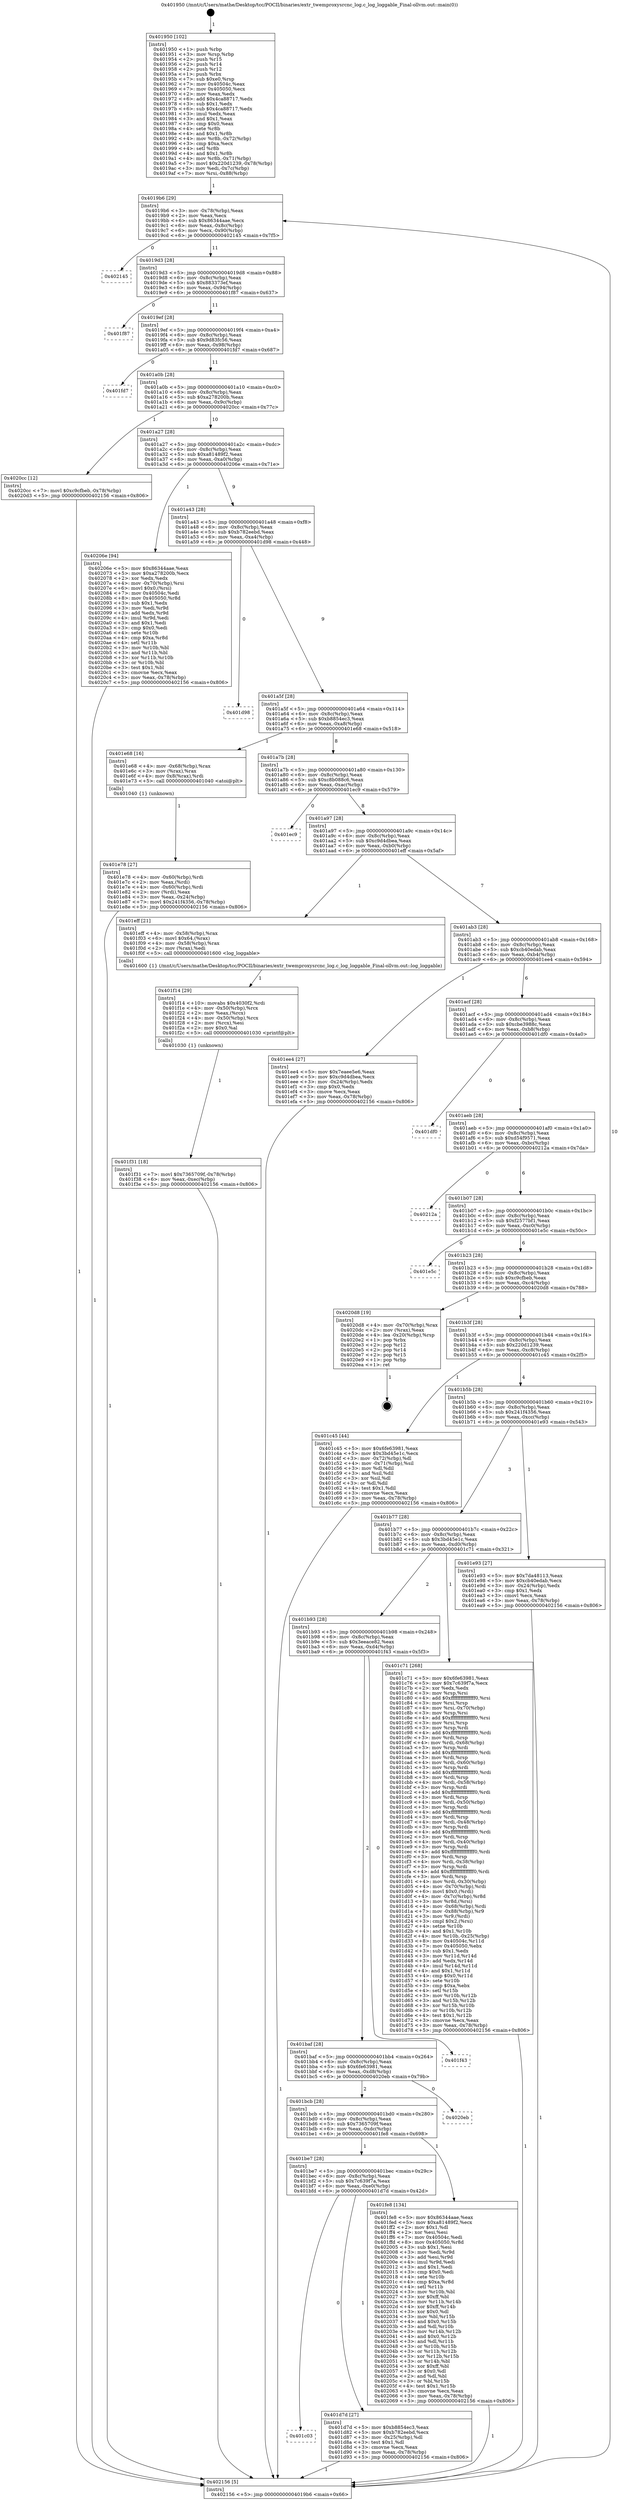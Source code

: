 digraph "0x401950" {
  label = "0x401950 (/mnt/c/Users/mathe/Desktop/tcc/POCII/binaries/extr_twemproxysrcnc_log.c_log_loggable_Final-ollvm.out::main(0))"
  labelloc = "t"
  node[shape=record]

  Entry [label="",width=0.3,height=0.3,shape=circle,fillcolor=black,style=filled]
  "0x4019b6" [label="{
     0x4019b6 [29]\l
     | [instrs]\l
     &nbsp;&nbsp;0x4019b6 \<+3\>: mov -0x78(%rbp),%eax\l
     &nbsp;&nbsp;0x4019b9 \<+2\>: mov %eax,%ecx\l
     &nbsp;&nbsp;0x4019bb \<+6\>: sub $0x86344aae,%ecx\l
     &nbsp;&nbsp;0x4019c1 \<+6\>: mov %eax,-0x8c(%rbp)\l
     &nbsp;&nbsp;0x4019c7 \<+6\>: mov %ecx,-0x90(%rbp)\l
     &nbsp;&nbsp;0x4019cd \<+6\>: je 0000000000402145 \<main+0x7f5\>\l
  }"]
  "0x402145" [label="{
     0x402145\l
  }", style=dashed]
  "0x4019d3" [label="{
     0x4019d3 [28]\l
     | [instrs]\l
     &nbsp;&nbsp;0x4019d3 \<+5\>: jmp 00000000004019d8 \<main+0x88\>\l
     &nbsp;&nbsp;0x4019d8 \<+6\>: mov -0x8c(%rbp),%eax\l
     &nbsp;&nbsp;0x4019de \<+5\>: sub $0x883373ef,%eax\l
     &nbsp;&nbsp;0x4019e3 \<+6\>: mov %eax,-0x94(%rbp)\l
     &nbsp;&nbsp;0x4019e9 \<+6\>: je 0000000000401f87 \<main+0x637\>\l
  }"]
  Exit [label="",width=0.3,height=0.3,shape=circle,fillcolor=black,style=filled,peripheries=2]
  "0x401f87" [label="{
     0x401f87\l
  }", style=dashed]
  "0x4019ef" [label="{
     0x4019ef [28]\l
     | [instrs]\l
     &nbsp;&nbsp;0x4019ef \<+5\>: jmp 00000000004019f4 \<main+0xa4\>\l
     &nbsp;&nbsp;0x4019f4 \<+6\>: mov -0x8c(%rbp),%eax\l
     &nbsp;&nbsp;0x4019fa \<+5\>: sub $0x9d83fc56,%eax\l
     &nbsp;&nbsp;0x4019ff \<+6\>: mov %eax,-0x98(%rbp)\l
     &nbsp;&nbsp;0x401a05 \<+6\>: je 0000000000401fd7 \<main+0x687\>\l
  }"]
  "0x401f31" [label="{
     0x401f31 [18]\l
     | [instrs]\l
     &nbsp;&nbsp;0x401f31 \<+7\>: movl $0x7365709f,-0x78(%rbp)\l
     &nbsp;&nbsp;0x401f38 \<+6\>: mov %eax,-0xec(%rbp)\l
     &nbsp;&nbsp;0x401f3e \<+5\>: jmp 0000000000402156 \<main+0x806\>\l
  }"]
  "0x401fd7" [label="{
     0x401fd7\l
  }", style=dashed]
  "0x401a0b" [label="{
     0x401a0b [28]\l
     | [instrs]\l
     &nbsp;&nbsp;0x401a0b \<+5\>: jmp 0000000000401a10 \<main+0xc0\>\l
     &nbsp;&nbsp;0x401a10 \<+6\>: mov -0x8c(%rbp),%eax\l
     &nbsp;&nbsp;0x401a16 \<+5\>: sub $0xa278200b,%eax\l
     &nbsp;&nbsp;0x401a1b \<+6\>: mov %eax,-0x9c(%rbp)\l
     &nbsp;&nbsp;0x401a21 \<+6\>: je 00000000004020cc \<main+0x77c\>\l
  }"]
  "0x401f14" [label="{
     0x401f14 [29]\l
     | [instrs]\l
     &nbsp;&nbsp;0x401f14 \<+10\>: movabs $0x4030f2,%rdi\l
     &nbsp;&nbsp;0x401f1e \<+4\>: mov -0x50(%rbp),%rcx\l
     &nbsp;&nbsp;0x401f22 \<+2\>: mov %eax,(%rcx)\l
     &nbsp;&nbsp;0x401f24 \<+4\>: mov -0x50(%rbp),%rcx\l
     &nbsp;&nbsp;0x401f28 \<+2\>: mov (%rcx),%esi\l
     &nbsp;&nbsp;0x401f2a \<+2\>: mov $0x0,%al\l
     &nbsp;&nbsp;0x401f2c \<+5\>: call 0000000000401030 \<printf@plt\>\l
     | [calls]\l
     &nbsp;&nbsp;0x401030 \{1\} (unknown)\l
  }"]
  "0x4020cc" [label="{
     0x4020cc [12]\l
     | [instrs]\l
     &nbsp;&nbsp;0x4020cc \<+7\>: movl $0xc9cfbeb,-0x78(%rbp)\l
     &nbsp;&nbsp;0x4020d3 \<+5\>: jmp 0000000000402156 \<main+0x806\>\l
  }"]
  "0x401a27" [label="{
     0x401a27 [28]\l
     | [instrs]\l
     &nbsp;&nbsp;0x401a27 \<+5\>: jmp 0000000000401a2c \<main+0xdc\>\l
     &nbsp;&nbsp;0x401a2c \<+6\>: mov -0x8c(%rbp),%eax\l
     &nbsp;&nbsp;0x401a32 \<+5\>: sub $0xa81489f2,%eax\l
     &nbsp;&nbsp;0x401a37 \<+6\>: mov %eax,-0xa0(%rbp)\l
     &nbsp;&nbsp;0x401a3d \<+6\>: je 000000000040206e \<main+0x71e\>\l
  }"]
  "0x401e78" [label="{
     0x401e78 [27]\l
     | [instrs]\l
     &nbsp;&nbsp;0x401e78 \<+4\>: mov -0x60(%rbp),%rdi\l
     &nbsp;&nbsp;0x401e7c \<+2\>: mov %eax,(%rdi)\l
     &nbsp;&nbsp;0x401e7e \<+4\>: mov -0x60(%rbp),%rdi\l
     &nbsp;&nbsp;0x401e82 \<+2\>: mov (%rdi),%eax\l
     &nbsp;&nbsp;0x401e84 \<+3\>: mov %eax,-0x24(%rbp)\l
     &nbsp;&nbsp;0x401e87 \<+7\>: movl $0x241f4356,-0x78(%rbp)\l
     &nbsp;&nbsp;0x401e8e \<+5\>: jmp 0000000000402156 \<main+0x806\>\l
  }"]
  "0x40206e" [label="{
     0x40206e [94]\l
     | [instrs]\l
     &nbsp;&nbsp;0x40206e \<+5\>: mov $0x86344aae,%eax\l
     &nbsp;&nbsp;0x402073 \<+5\>: mov $0xa278200b,%ecx\l
     &nbsp;&nbsp;0x402078 \<+2\>: xor %edx,%edx\l
     &nbsp;&nbsp;0x40207a \<+4\>: mov -0x70(%rbp),%rsi\l
     &nbsp;&nbsp;0x40207e \<+6\>: movl $0x0,(%rsi)\l
     &nbsp;&nbsp;0x402084 \<+7\>: mov 0x40504c,%edi\l
     &nbsp;&nbsp;0x40208b \<+8\>: mov 0x405050,%r8d\l
     &nbsp;&nbsp;0x402093 \<+3\>: sub $0x1,%edx\l
     &nbsp;&nbsp;0x402096 \<+3\>: mov %edi,%r9d\l
     &nbsp;&nbsp;0x402099 \<+3\>: add %edx,%r9d\l
     &nbsp;&nbsp;0x40209c \<+4\>: imul %r9d,%edi\l
     &nbsp;&nbsp;0x4020a0 \<+3\>: and $0x1,%edi\l
     &nbsp;&nbsp;0x4020a3 \<+3\>: cmp $0x0,%edi\l
     &nbsp;&nbsp;0x4020a6 \<+4\>: sete %r10b\l
     &nbsp;&nbsp;0x4020aa \<+4\>: cmp $0xa,%r8d\l
     &nbsp;&nbsp;0x4020ae \<+4\>: setl %r11b\l
     &nbsp;&nbsp;0x4020b2 \<+3\>: mov %r10b,%bl\l
     &nbsp;&nbsp;0x4020b5 \<+3\>: and %r11b,%bl\l
     &nbsp;&nbsp;0x4020b8 \<+3\>: xor %r11b,%r10b\l
     &nbsp;&nbsp;0x4020bb \<+3\>: or %r10b,%bl\l
     &nbsp;&nbsp;0x4020be \<+3\>: test $0x1,%bl\l
     &nbsp;&nbsp;0x4020c1 \<+3\>: cmovne %ecx,%eax\l
     &nbsp;&nbsp;0x4020c4 \<+3\>: mov %eax,-0x78(%rbp)\l
     &nbsp;&nbsp;0x4020c7 \<+5\>: jmp 0000000000402156 \<main+0x806\>\l
  }"]
  "0x401a43" [label="{
     0x401a43 [28]\l
     | [instrs]\l
     &nbsp;&nbsp;0x401a43 \<+5\>: jmp 0000000000401a48 \<main+0xf8\>\l
     &nbsp;&nbsp;0x401a48 \<+6\>: mov -0x8c(%rbp),%eax\l
     &nbsp;&nbsp;0x401a4e \<+5\>: sub $0xb782eebd,%eax\l
     &nbsp;&nbsp;0x401a53 \<+6\>: mov %eax,-0xa4(%rbp)\l
     &nbsp;&nbsp;0x401a59 \<+6\>: je 0000000000401d98 \<main+0x448\>\l
  }"]
  "0x401c03" [label="{
     0x401c03\l
  }", style=dashed]
  "0x401d98" [label="{
     0x401d98\l
  }", style=dashed]
  "0x401a5f" [label="{
     0x401a5f [28]\l
     | [instrs]\l
     &nbsp;&nbsp;0x401a5f \<+5\>: jmp 0000000000401a64 \<main+0x114\>\l
     &nbsp;&nbsp;0x401a64 \<+6\>: mov -0x8c(%rbp),%eax\l
     &nbsp;&nbsp;0x401a6a \<+5\>: sub $0xb8854ec3,%eax\l
     &nbsp;&nbsp;0x401a6f \<+6\>: mov %eax,-0xa8(%rbp)\l
     &nbsp;&nbsp;0x401a75 \<+6\>: je 0000000000401e68 \<main+0x518\>\l
  }"]
  "0x401d7d" [label="{
     0x401d7d [27]\l
     | [instrs]\l
     &nbsp;&nbsp;0x401d7d \<+5\>: mov $0xb8854ec3,%eax\l
     &nbsp;&nbsp;0x401d82 \<+5\>: mov $0xb782eebd,%ecx\l
     &nbsp;&nbsp;0x401d87 \<+3\>: mov -0x25(%rbp),%dl\l
     &nbsp;&nbsp;0x401d8a \<+3\>: test $0x1,%dl\l
     &nbsp;&nbsp;0x401d8d \<+3\>: cmovne %ecx,%eax\l
     &nbsp;&nbsp;0x401d90 \<+3\>: mov %eax,-0x78(%rbp)\l
     &nbsp;&nbsp;0x401d93 \<+5\>: jmp 0000000000402156 \<main+0x806\>\l
  }"]
  "0x401e68" [label="{
     0x401e68 [16]\l
     | [instrs]\l
     &nbsp;&nbsp;0x401e68 \<+4\>: mov -0x68(%rbp),%rax\l
     &nbsp;&nbsp;0x401e6c \<+3\>: mov (%rax),%rax\l
     &nbsp;&nbsp;0x401e6f \<+4\>: mov 0x8(%rax),%rdi\l
     &nbsp;&nbsp;0x401e73 \<+5\>: call 0000000000401040 \<atoi@plt\>\l
     | [calls]\l
     &nbsp;&nbsp;0x401040 \{1\} (unknown)\l
  }"]
  "0x401a7b" [label="{
     0x401a7b [28]\l
     | [instrs]\l
     &nbsp;&nbsp;0x401a7b \<+5\>: jmp 0000000000401a80 \<main+0x130\>\l
     &nbsp;&nbsp;0x401a80 \<+6\>: mov -0x8c(%rbp),%eax\l
     &nbsp;&nbsp;0x401a86 \<+5\>: sub $0xc8b088c6,%eax\l
     &nbsp;&nbsp;0x401a8b \<+6\>: mov %eax,-0xac(%rbp)\l
     &nbsp;&nbsp;0x401a91 \<+6\>: je 0000000000401ec9 \<main+0x579\>\l
  }"]
  "0x401be7" [label="{
     0x401be7 [28]\l
     | [instrs]\l
     &nbsp;&nbsp;0x401be7 \<+5\>: jmp 0000000000401bec \<main+0x29c\>\l
     &nbsp;&nbsp;0x401bec \<+6\>: mov -0x8c(%rbp),%eax\l
     &nbsp;&nbsp;0x401bf2 \<+5\>: sub $0x7c639f7a,%eax\l
     &nbsp;&nbsp;0x401bf7 \<+6\>: mov %eax,-0xe0(%rbp)\l
     &nbsp;&nbsp;0x401bfd \<+6\>: je 0000000000401d7d \<main+0x42d\>\l
  }"]
  "0x401ec9" [label="{
     0x401ec9\l
  }", style=dashed]
  "0x401a97" [label="{
     0x401a97 [28]\l
     | [instrs]\l
     &nbsp;&nbsp;0x401a97 \<+5\>: jmp 0000000000401a9c \<main+0x14c\>\l
     &nbsp;&nbsp;0x401a9c \<+6\>: mov -0x8c(%rbp),%eax\l
     &nbsp;&nbsp;0x401aa2 \<+5\>: sub $0xc9d4dbea,%eax\l
     &nbsp;&nbsp;0x401aa7 \<+6\>: mov %eax,-0xb0(%rbp)\l
     &nbsp;&nbsp;0x401aad \<+6\>: je 0000000000401eff \<main+0x5af\>\l
  }"]
  "0x401fe8" [label="{
     0x401fe8 [134]\l
     | [instrs]\l
     &nbsp;&nbsp;0x401fe8 \<+5\>: mov $0x86344aae,%eax\l
     &nbsp;&nbsp;0x401fed \<+5\>: mov $0xa81489f2,%ecx\l
     &nbsp;&nbsp;0x401ff2 \<+2\>: mov $0x1,%dl\l
     &nbsp;&nbsp;0x401ff4 \<+2\>: xor %esi,%esi\l
     &nbsp;&nbsp;0x401ff6 \<+7\>: mov 0x40504c,%edi\l
     &nbsp;&nbsp;0x401ffd \<+8\>: mov 0x405050,%r8d\l
     &nbsp;&nbsp;0x402005 \<+3\>: sub $0x1,%esi\l
     &nbsp;&nbsp;0x402008 \<+3\>: mov %edi,%r9d\l
     &nbsp;&nbsp;0x40200b \<+3\>: add %esi,%r9d\l
     &nbsp;&nbsp;0x40200e \<+4\>: imul %r9d,%edi\l
     &nbsp;&nbsp;0x402012 \<+3\>: and $0x1,%edi\l
     &nbsp;&nbsp;0x402015 \<+3\>: cmp $0x0,%edi\l
     &nbsp;&nbsp;0x402018 \<+4\>: sete %r10b\l
     &nbsp;&nbsp;0x40201c \<+4\>: cmp $0xa,%r8d\l
     &nbsp;&nbsp;0x402020 \<+4\>: setl %r11b\l
     &nbsp;&nbsp;0x402024 \<+3\>: mov %r10b,%bl\l
     &nbsp;&nbsp;0x402027 \<+3\>: xor $0xff,%bl\l
     &nbsp;&nbsp;0x40202a \<+3\>: mov %r11b,%r14b\l
     &nbsp;&nbsp;0x40202d \<+4\>: xor $0xff,%r14b\l
     &nbsp;&nbsp;0x402031 \<+3\>: xor $0x0,%dl\l
     &nbsp;&nbsp;0x402034 \<+3\>: mov %bl,%r15b\l
     &nbsp;&nbsp;0x402037 \<+4\>: and $0x0,%r15b\l
     &nbsp;&nbsp;0x40203b \<+3\>: and %dl,%r10b\l
     &nbsp;&nbsp;0x40203e \<+3\>: mov %r14b,%r12b\l
     &nbsp;&nbsp;0x402041 \<+4\>: and $0x0,%r12b\l
     &nbsp;&nbsp;0x402045 \<+3\>: and %dl,%r11b\l
     &nbsp;&nbsp;0x402048 \<+3\>: or %r10b,%r15b\l
     &nbsp;&nbsp;0x40204b \<+3\>: or %r11b,%r12b\l
     &nbsp;&nbsp;0x40204e \<+3\>: xor %r12b,%r15b\l
     &nbsp;&nbsp;0x402051 \<+3\>: or %r14b,%bl\l
     &nbsp;&nbsp;0x402054 \<+3\>: xor $0xff,%bl\l
     &nbsp;&nbsp;0x402057 \<+3\>: or $0x0,%dl\l
     &nbsp;&nbsp;0x40205a \<+2\>: and %dl,%bl\l
     &nbsp;&nbsp;0x40205c \<+3\>: or %bl,%r15b\l
     &nbsp;&nbsp;0x40205f \<+4\>: test $0x1,%r15b\l
     &nbsp;&nbsp;0x402063 \<+3\>: cmovne %ecx,%eax\l
     &nbsp;&nbsp;0x402066 \<+3\>: mov %eax,-0x78(%rbp)\l
     &nbsp;&nbsp;0x402069 \<+5\>: jmp 0000000000402156 \<main+0x806\>\l
  }"]
  "0x401eff" [label="{
     0x401eff [21]\l
     | [instrs]\l
     &nbsp;&nbsp;0x401eff \<+4\>: mov -0x58(%rbp),%rax\l
     &nbsp;&nbsp;0x401f03 \<+6\>: movl $0x64,(%rax)\l
     &nbsp;&nbsp;0x401f09 \<+4\>: mov -0x58(%rbp),%rax\l
     &nbsp;&nbsp;0x401f0d \<+2\>: mov (%rax),%edi\l
     &nbsp;&nbsp;0x401f0f \<+5\>: call 0000000000401600 \<log_loggable\>\l
     | [calls]\l
     &nbsp;&nbsp;0x401600 \{1\} (/mnt/c/Users/mathe/Desktop/tcc/POCII/binaries/extr_twemproxysrcnc_log.c_log_loggable_Final-ollvm.out::log_loggable)\l
  }"]
  "0x401ab3" [label="{
     0x401ab3 [28]\l
     | [instrs]\l
     &nbsp;&nbsp;0x401ab3 \<+5\>: jmp 0000000000401ab8 \<main+0x168\>\l
     &nbsp;&nbsp;0x401ab8 \<+6\>: mov -0x8c(%rbp),%eax\l
     &nbsp;&nbsp;0x401abe \<+5\>: sub $0xcb40edab,%eax\l
     &nbsp;&nbsp;0x401ac3 \<+6\>: mov %eax,-0xb4(%rbp)\l
     &nbsp;&nbsp;0x401ac9 \<+6\>: je 0000000000401ee4 \<main+0x594\>\l
  }"]
  "0x401bcb" [label="{
     0x401bcb [28]\l
     | [instrs]\l
     &nbsp;&nbsp;0x401bcb \<+5\>: jmp 0000000000401bd0 \<main+0x280\>\l
     &nbsp;&nbsp;0x401bd0 \<+6\>: mov -0x8c(%rbp),%eax\l
     &nbsp;&nbsp;0x401bd6 \<+5\>: sub $0x7365709f,%eax\l
     &nbsp;&nbsp;0x401bdb \<+6\>: mov %eax,-0xdc(%rbp)\l
     &nbsp;&nbsp;0x401be1 \<+6\>: je 0000000000401fe8 \<main+0x698\>\l
  }"]
  "0x401ee4" [label="{
     0x401ee4 [27]\l
     | [instrs]\l
     &nbsp;&nbsp;0x401ee4 \<+5\>: mov $0x7eaee5e6,%eax\l
     &nbsp;&nbsp;0x401ee9 \<+5\>: mov $0xc9d4dbea,%ecx\l
     &nbsp;&nbsp;0x401eee \<+3\>: mov -0x24(%rbp),%edx\l
     &nbsp;&nbsp;0x401ef1 \<+3\>: cmp $0x0,%edx\l
     &nbsp;&nbsp;0x401ef4 \<+3\>: cmove %ecx,%eax\l
     &nbsp;&nbsp;0x401ef7 \<+3\>: mov %eax,-0x78(%rbp)\l
     &nbsp;&nbsp;0x401efa \<+5\>: jmp 0000000000402156 \<main+0x806\>\l
  }"]
  "0x401acf" [label="{
     0x401acf [28]\l
     | [instrs]\l
     &nbsp;&nbsp;0x401acf \<+5\>: jmp 0000000000401ad4 \<main+0x184\>\l
     &nbsp;&nbsp;0x401ad4 \<+6\>: mov -0x8c(%rbp),%eax\l
     &nbsp;&nbsp;0x401ada \<+5\>: sub $0xcbe3988c,%eax\l
     &nbsp;&nbsp;0x401adf \<+6\>: mov %eax,-0xb8(%rbp)\l
     &nbsp;&nbsp;0x401ae5 \<+6\>: je 0000000000401df0 \<main+0x4a0\>\l
  }"]
  "0x4020eb" [label="{
     0x4020eb\l
  }", style=dashed]
  "0x401df0" [label="{
     0x401df0\l
  }", style=dashed]
  "0x401aeb" [label="{
     0x401aeb [28]\l
     | [instrs]\l
     &nbsp;&nbsp;0x401aeb \<+5\>: jmp 0000000000401af0 \<main+0x1a0\>\l
     &nbsp;&nbsp;0x401af0 \<+6\>: mov -0x8c(%rbp),%eax\l
     &nbsp;&nbsp;0x401af6 \<+5\>: sub $0xd54f9571,%eax\l
     &nbsp;&nbsp;0x401afb \<+6\>: mov %eax,-0xbc(%rbp)\l
     &nbsp;&nbsp;0x401b01 \<+6\>: je 000000000040212a \<main+0x7da\>\l
  }"]
  "0x401baf" [label="{
     0x401baf [28]\l
     | [instrs]\l
     &nbsp;&nbsp;0x401baf \<+5\>: jmp 0000000000401bb4 \<main+0x264\>\l
     &nbsp;&nbsp;0x401bb4 \<+6\>: mov -0x8c(%rbp),%eax\l
     &nbsp;&nbsp;0x401bba \<+5\>: sub $0x6fe63981,%eax\l
     &nbsp;&nbsp;0x401bbf \<+6\>: mov %eax,-0xd8(%rbp)\l
     &nbsp;&nbsp;0x401bc5 \<+6\>: je 00000000004020eb \<main+0x79b\>\l
  }"]
  "0x40212a" [label="{
     0x40212a\l
  }", style=dashed]
  "0x401b07" [label="{
     0x401b07 [28]\l
     | [instrs]\l
     &nbsp;&nbsp;0x401b07 \<+5\>: jmp 0000000000401b0c \<main+0x1bc\>\l
     &nbsp;&nbsp;0x401b0c \<+6\>: mov -0x8c(%rbp),%eax\l
     &nbsp;&nbsp;0x401b12 \<+5\>: sub $0xf2577bf1,%eax\l
     &nbsp;&nbsp;0x401b17 \<+6\>: mov %eax,-0xc0(%rbp)\l
     &nbsp;&nbsp;0x401b1d \<+6\>: je 0000000000401e5c \<main+0x50c\>\l
  }"]
  "0x401f43" [label="{
     0x401f43\l
  }", style=dashed]
  "0x401e5c" [label="{
     0x401e5c\l
  }", style=dashed]
  "0x401b23" [label="{
     0x401b23 [28]\l
     | [instrs]\l
     &nbsp;&nbsp;0x401b23 \<+5\>: jmp 0000000000401b28 \<main+0x1d8\>\l
     &nbsp;&nbsp;0x401b28 \<+6\>: mov -0x8c(%rbp),%eax\l
     &nbsp;&nbsp;0x401b2e \<+5\>: sub $0xc9cfbeb,%eax\l
     &nbsp;&nbsp;0x401b33 \<+6\>: mov %eax,-0xc4(%rbp)\l
     &nbsp;&nbsp;0x401b39 \<+6\>: je 00000000004020d8 \<main+0x788\>\l
  }"]
  "0x401b93" [label="{
     0x401b93 [28]\l
     | [instrs]\l
     &nbsp;&nbsp;0x401b93 \<+5\>: jmp 0000000000401b98 \<main+0x248\>\l
     &nbsp;&nbsp;0x401b98 \<+6\>: mov -0x8c(%rbp),%eax\l
     &nbsp;&nbsp;0x401b9e \<+5\>: sub $0x3eeace82,%eax\l
     &nbsp;&nbsp;0x401ba3 \<+6\>: mov %eax,-0xd4(%rbp)\l
     &nbsp;&nbsp;0x401ba9 \<+6\>: je 0000000000401f43 \<main+0x5f3\>\l
  }"]
  "0x4020d8" [label="{
     0x4020d8 [19]\l
     | [instrs]\l
     &nbsp;&nbsp;0x4020d8 \<+4\>: mov -0x70(%rbp),%rax\l
     &nbsp;&nbsp;0x4020dc \<+2\>: mov (%rax),%eax\l
     &nbsp;&nbsp;0x4020de \<+4\>: lea -0x20(%rbp),%rsp\l
     &nbsp;&nbsp;0x4020e2 \<+1\>: pop %rbx\l
     &nbsp;&nbsp;0x4020e3 \<+2\>: pop %r12\l
     &nbsp;&nbsp;0x4020e5 \<+2\>: pop %r14\l
     &nbsp;&nbsp;0x4020e7 \<+2\>: pop %r15\l
     &nbsp;&nbsp;0x4020e9 \<+1\>: pop %rbp\l
     &nbsp;&nbsp;0x4020ea \<+1\>: ret\l
  }"]
  "0x401b3f" [label="{
     0x401b3f [28]\l
     | [instrs]\l
     &nbsp;&nbsp;0x401b3f \<+5\>: jmp 0000000000401b44 \<main+0x1f4\>\l
     &nbsp;&nbsp;0x401b44 \<+6\>: mov -0x8c(%rbp),%eax\l
     &nbsp;&nbsp;0x401b4a \<+5\>: sub $0x220d1239,%eax\l
     &nbsp;&nbsp;0x401b4f \<+6\>: mov %eax,-0xc8(%rbp)\l
     &nbsp;&nbsp;0x401b55 \<+6\>: je 0000000000401c45 \<main+0x2f5\>\l
  }"]
  "0x401c71" [label="{
     0x401c71 [268]\l
     | [instrs]\l
     &nbsp;&nbsp;0x401c71 \<+5\>: mov $0x6fe63981,%eax\l
     &nbsp;&nbsp;0x401c76 \<+5\>: mov $0x7c639f7a,%ecx\l
     &nbsp;&nbsp;0x401c7b \<+2\>: xor %edx,%edx\l
     &nbsp;&nbsp;0x401c7d \<+3\>: mov %rsp,%rsi\l
     &nbsp;&nbsp;0x401c80 \<+4\>: add $0xfffffffffffffff0,%rsi\l
     &nbsp;&nbsp;0x401c84 \<+3\>: mov %rsi,%rsp\l
     &nbsp;&nbsp;0x401c87 \<+4\>: mov %rsi,-0x70(%rbp)\l
     &nbsp;&nbsp;0x401c8b \<+3\>: mov %rsp,%rsi\l
     &nbsp;&nbsp;0x401c8e \<+4\>: add $0xfffffffffffffff0,%rsi\l
     &nbsp;&nbsp;0x401c92 \<+3\>: mov %rsi,%rsp\l
     &nbsp;&nbsp;0x401c95 \<+3\>: mov %rsp,%rdi\l
     &nbsp;&nbsp;0x401c98 \<+4\>: add $0xfffffffffffffff0,%rdi\l
     &nbsp;&nbsp;0x401c9c \<+3\>: mov %rdi,%rsp\l
     &nbsp;&nbsp;0x401c9f \<+4\>: mov %rdi,-0x68(%rbp)\l
     &nbsp;&nbsp;0x401ca3 \<+3\>: mov %rsp,%rdi\l
     &nbsp;&nbsp;0x401ca6 \<+4\>: add $0xfffffffffffffff0,%rdi\l
     &nbsp;&nbsp;0x401caa \<+3\>: mov %rdi,%rsp\l
     &nbsp;&nbsp;0x401cad \<+4\>: mov %rdi,-0x60(%rbp)\l
     &nbsp;&nbsp;0x401cb1 \<+3\>: mov %rsp,%rdi\l
     &nbsp;&nbsp;0x401cb4 \<+4\>: add $0xfffffffffffffff0,%rdi\l
     &nbsp;&nbsp;0x401cb8 \<+3\>: mov %rdi,%rsp\l
     &nbsp;&nbsp;0x401cbb \<+4\>: mov %rdi,-0x58(%rbp)\l
     &nbsp;&nbsp;0x401cbf \<+3\>: mov %rsp,%rdi\l
     &nbsp;&nbsp;0x401cc2 \<+4\>: add $0xfffffffffffffff0,%rdi\l
     &nbsp;&nbsp;0x401cc6 \<+3\>: mov %rdi,%rsp\l
     &nbsp;&nbsp;0x401cc9 \<+4\>: mov %rdi,-0x50(%rbp)\l
     &nbsp;&nbsp;0x401ccd \<+3\>: mov %rsp,%rdi\l
     &nbsp;&nbsp;0x401cd0 \<+4\>: add $0xfffffffffffffff0,%rdi\l
     &nbsp;&nbsp;0x401cd4 \<+3\>: mov %rdi,%rsp\l
     &nbsp;&nbsp;0x401cd7 \<+4\>: mov %rdi,-0x48(%rbp)\l
     &nbsp;&nbsp;0x401cdb \<+3\>: mov %rsp,%rdi\l
     &nbsp;&nbsp;0x401cde \<+4\>: add $0xfffffffffffffff0,%rdi\l
     &nbsp;&nbsp;0x401ce2 \<+3\>: mov %rdi,%rsp\l
     &nbsp;&nbsp;0x401ce5 \<+4\>: mov %rdi,-0x40(%rbp)\l
     &nbsp;&nbsp;0x401ce9 \<+3\>: mov %rsp,%rdi\l
     &nbsp;&nbsp;0x401cec \<+4\>: add $0xfffffffffffffff0,%rdi\l
     &nbsp;&nbsp;0x401cf0 \<+3\>: mov %rdi,%rsp\l
     &nbsp;&nbsp;0x401cf3 \<+4\>: mov %rdi,-0x38(%rbp)\l
     &nbsp;&nbsp;0x401cf7 \<+3\>: mov %rsp,%rdi\l
     &nbsp;&nbsp;0x401cfa \<+4\>: add $0xfffffffffffffff0,%rdi\l
     &nbsp;&nbsp;0x401cfe \<+3\>: mov %rdi,%rsp\l
     &nbsp;&nbsp;0x401d01 \<+4\>: mov %rdi,-0x30(%rbp)\l
     &nbsp;&nbsp;0x401d05 \<+4\>: mov -0x70(%rbp),%rdi\l
     &nbsp;&nbsp;0x401d09 \<+6\>: movl $0x0,(%rdi)\l
     &nbsp;&nbsp;0x401d0f \<+4\>: mov -0x7c(%rbp),%r8d\l
     &nbsp;&nbsp;0x401d13 \<+3\>: mov %r8d,(%rsi)\l
     &nbsp;&nbsp;0x401d16 \<+4\>: mov -0x68(%rbp),%rdi\l
     &nbsp;&nbsp;0x401d1a \<+7\>: mov -0x88(%rbp),%r9\l
     &nbsp;&nbsp;0x401d21 \<+3\>: mov %r9,(%rdi)\l
     &nbsp;&nbsp;0x401d24 \<+3\>: cmpl $0x2,(%rsi)\l
     &nbsp;&nbsp;0x401d27 \<+4\>: setne %r10b\l
     &nbsp;&nbsp;0x401d2b \<+4\>: and $0x1,%r10b\l
     &nbsp;&nbsp;0x401d2f \<+4\>: mov %r10b,-0x25(%rbp)\l
     &nbsp;&nbsp;0x401d33 \<+8\>: mov 0x40504c,%r11d\l
     &nbsp;&nbsp;0x401d3b \<+7\>: mov 0x405050,%ebx\l
     &nbsp;&nbsp;0x401d42 \<+3\>: sub $0x1,%edx\l
     &nbsp;&nbsp;0x401d45 \<+3\>: mov %r11d,%r14d\l
     &nbsp;&nbsp;0x401d48 \<+3\>: add %edx,%r14d\l
     &nbsp;&nbsp;0x401d4b \<+4\>: imul %r14d,%r11d\l
     &nbsp;&nbsp;0x401d4f \<+4\>: and $0x1,%r11d\l
     &nbsp;&nbsp;0x401d53 \<+4\>: cmp $0x0,%r11d\l
     &nbsp;&nbsp;0x401d57 \<+4\>: sete %r10b\l
     &nbsp;&nbsp;0x401d5b \<+3\>: cmp $0xa,%ebx\l
     &nbsp;&nbsp;0x401d5e \<+4\>: setl %r15b\l
     &nbsp;&nbsp;0x401d62 \<+3\>: mov %r10b,%r12b\l
     &nbsp;&nbsp;0x401d65 \<+3\>: and %r15b,%r12b\l
     &nbsp;&nbsp;0x401d68 \<+3\>: xor %r15b,%r10b\l
     &nbsp;&nbsp;0x401d6b \<+3\>: or %r10b,%r12b\l
     &nbsp;&nbsp;0x401d6e \<+4\>: test $0x1,%r12b\l
     &nbsp;&nbsp;0x401d72 \<+3\>: cmovne %ecx,%eax\l
     &nbsp;&nbsp;0x401d75 \<+3\>: mov %eax,-0x78(%rbp)\l
     &nbsp;&nbsp;0x401d78 \<+5\>: jmp 0000000000402156 \<main+0x806\>\l
  }"]
  "0x401c45" [label="{
     0x401c45 [44]\l
     | [instrs]\l
     &nbsp;&nbsp;0x401c45 \<+5\>: mov $0x6fe63981,%eax\l
     &nbsp;&nbsp;0x401c4a \<+5\>: mov $0x3bd45e1c,%ecx\l
     &nbsp;&nbsp;0x401c4f \<+3\>: mov -0x72(%rbp),%dl\l
     &nbsp;&nbsp;0x401c52 \<+4\>: mov -0x71(%rbp),%sil\l
     &nbsp;&nbsp;0x401c56 \<+3\>: mov %dl,%dil\l
     &nbsp;&nbsp;0x401c59 \<+3\>: and %sil,%dil\l
     &nbsp;&nbsp;0x401c5c \<+3\>: xor %sil,%dl\l
     &nbsp;&nbsp;0x401c5f \<+3\>: or %dl,%dil\l
     &nbsp;&nbsp;0x401c62 \<+4\>: test $0x1,%dil\l
     &nbsp;&nbsp;0x401c66 \<+3\>: cmovne %ecx,%eax\l
     &nbsp;&nbsp;0x401c69 \<+3\>: mov %eax,-0x78(%rbp)\l
     &nbsp;&nbsp;0x401c6c \<+5\>: jmp 0000000000402156 \<main+0x806\>\l
  }"]
  "0x401b5b" [label="{
     0x401b5b [28]\l
     | [instrs]\l
     &nbsp;&nbsp;0x401b5b \<+5\>: jmp 0000000000401b60 \<main+0x210\>\l
     &nbsp;&nbsp;0x401b60 \<+6\>: mov -0x8c(%rbp),%eax\l
     &nbsp;&nbsp;0x401b66 \<+5\>: sub $0x241f4356,%eax\l
     &nbsp;&nbsp;0x401b6b \<+6\>: mov %eax,-0xcc(%rbp)\l
     &nbsp;&nbsp;0x401b71 \<+6\>: je 0000000000401e93 \<main+0x543\>\l
  }"]
  "0x402156" [label="{
     0x402156 [5]\l
     | [instrs]\l
     &nbsp;&nbsp;0x402156 \<+5\>: jmp 00000000004019b6 \<main+0x66\>\l
  }"]
  "0x401950" [label="{
     0x401950 [102]\l
     | [instrs]\l
     &nbsp;&nbsp;0x401950 \<+1\>: push %rbp\l
     &nbsp;&nbsp;0x401951 \<+3\>: mov %rsp,%rbp\l
     &nbsp;&nbsp;0x401954 \<+2\>: push %r15\l
     &nbsp;&nbsp;0x401956 \<+2\>: push %r14\l
     &nbsp;&nbsp;0x401958 \<+2\>: push %r12\l
     &nbsp;&nbsp;0x40195a \<+1\>: push %rbx\l
     &nbsp;&nbsp;0x40195b \<+7\>: sub $0xe0,%rsp\l
     &nbsp;&nbsp;0x401962 \<+7\>: mov 0x40504c,%eax\l
     &nbsp;&nbsp;0x401969 \<+7\>: mov 0x405050,%ecx\l
     &nbsp;&nbsp;0x401970 \<+2\>: mov %eax,%edx\l
     &nbsp;&nbsp;0x401972 \<+6\>: add $0x4ca88717,%edx\l
     &nbsp;&nbsp;0x401978 \<+3\>: sub $0x1,%edx\l
     &nbsp;&nbsp;0x40197b \<+6\>: sub $0x4ca88717,%edx\l
     &nbsp;&nbsp;0x401981 \<+3\>: imul %edx,%eax\l
     &nbsp;&nbsp;0x401984 \<+3\>: and $0x1,%eax\l
     &nbsp;&nbsp;0x401987 \<+3\>: cmp $0x0,%eax\l
     &nbsp;&nbsp;0x40198a \<+4\>: sete %r8b\l
     &nbsp;&nbsp;0x40198e \<+4\>: and $0x1,%r8b\l
     &nbsp;&nbsp;0x401992 \<+4\>: mov %r8b,-0x72(%rbp)\l
     &nbsp;&nbsp;0x401996 \<+3\>: cmp $0xa,%ecx\l
     &nbsp;&nbsp;0x401999 \<+4\>: setl %r8b\l
     &nbsp;&nbsp;0x40199d \<+4\>: and $0x1,%r8b\l
     &nbsp;&nbsp;0x4019a1 \<+4\>: mov %r8b,-0x71(%rbp)\l
     &nbsp;&nbsp;0x4019a5 \<+7\>: movl $0x220d1239,-0x78(%rbp)\l
     &nbsp;&nbsp;0x4019ac \<+3\>: mov %edi,-0x7c(%rbp)\l
     &nbsp;&nbsp;0x4019af \<+7\>: mov %rsi,-0x88(%rbp)\l
  }"]
  "0x401b77" [label="{
     0x401b77 [28]\l
     | [instrs]\l
     &nbsp;&nbsp;0x401b77 \<+5\>: jmp 0000000000401b7c \<main+0x22c\>\l
     &nbsp;&nbsp;0x401b7c \<+6\>: mov -0x8c(%rbp),%eax\l
     &nbsp;&nbsp;0x401b82 \<+5\>: sub $0x3bd45e1c,%eax\l
     &nbsp;&nbsp;0x401b87 \<+6\>: mov %eax,-0xd0(%rbp)\l
     &nbsp;&nbsp;0x401b8d \<+6\>: je 0000000000401c71 \<main+0x321\>\l
  }"]
  "0x401e93" [label="{
     0x401e93 [27]\l
     | [instrs]\l
     &nbsp;&nbsp;0x401e93 \<+5\>: mov $0x7da48113,%eax\l
     &nbsp;&nbsp;0x401e98 \<+5\>: mov $0xcb40edab,%ecx\l
     &nbsp;&nbsp;0x401e9d \<+3\>: mov -0x24(%rbp),%edx\l
     &nbsp;&nbsp;0x401ea0 \<+3\>: cmp $0x1,%edx\l
     &nbsp;&nbsp;0x401ea3 \<+3\>: cmovl %ecx,%eax\l
     &nbsp;&nbsp;0x401ea6 \<+3\>: mov %eax,-0x78(%rbp)\l
     &nbsp;&nbsp;0x401ea9 \<+5\>: jmp 0000000000402156 \<main+0x806\>\l
  }"]
  Entry -> "0x401950" [label=" 1"]
  "0x4019b6" -> "0x402145" [label=" 0"]
  "0x4019b6" -> "0x4019d3" [label=" 11"]
  "0x4020d8" -> Exit [label=" 1"]
  "0x4019d3" -> "0x401f87" [label=" 0"]
  "0x4019d3" -> "0x4019ef" [label=" 11"]
  "0x4020cc" -> "0x402156" [label=" 1"]
  "0x4019ef" -> "0x401fd7" [label=" 0"]
  "0x4019ef" -> "0x401a0b" [label=" 11"]
  "0x40206e" -> "0x402156" [label=" 1"]
  "0x401a0b" -> "0x4020cc" [label=" 1"]
  "0x401a0b" -> "0x401a27" [label=" 10"]
  "0x401fe8" -> "0x402156" [label=" 1"]
  "0x401a27" -> "0x40206e" [label=" 1"]
  "0x401a27" -> "0x401a43" [label=" 9"]
  "0x401f31" -> "0x402156" [label=" 1"]
  "0x401a43" -> "0x401d98" [label=" 0"]
  "0x401a43" -> "0x401a5f" [label=" 9"]
  "0x401f14" -> "0x401f31" [label=" 1"]
  "0x401a5f" -> "0x401e68" [label=" 1"]
  "0x401a5f" -> "0x401a7b" [label=" 8"]
  "0x401eff" -> "0x401f14" [label=" 1"]
  "0x401a7b" -> "0x401ec9" [label=" 0"]
  "0x401a7b" -> "0x401a97" [label=" 8"]
  "0x401e93" -> "0x402156" [label=" 1"]
  "0x401a97" -> "0x401eff" [label=" 1"]
  "0x401a97" -> "0x401ab3" [label=" 7"]
  "0x401e78" -> "0x402156" [label=" 1"]
  "0x401ab3" -> "0x401ee4" [label=" 1"]
  "0x401ab3" -> "0x401acf" [label=" 6"]
  "0x401d7d" -> "0x402156" [label=" 1"]
  "0x401acf" -> "0x401df0" [label=" 0"]
  "0x401acf" -> "0x401aeb" [label=" 6"]
  "0x401be7" -> "0x401c03" [label=" 0"]
  "0x401aeb" -> "0x40212a" [label=" 0"]
  "0x401aeb" -> "0x401b07" [label=" 6"]
  "0x401ee4" -> "0x402156" [label=" 1"]
  "0x401b07" -> "0x401e5c" [label=" 0"]
  "0x401b07" -> "0x401b23" [label=" 6"]
  "0x401bcb" -> "0x401be7" [label=" 1"]
  "0x401b23" -> "0x4020d8" [label=" 1"]
  "0x401b23" -> "0x401b3f" [label=" 5"]
  "0x401baf" -> "0x401bcb" [label=" 2"]
  "0x401b3f" -> "0x401c45" [label=" 1"]
  "0x401b3f" -> "0x401b5b" [label=" 4"]
  "0x401c45" -> "0x402156" [label=" 1"]
  "0x401950" -> "0x4019b6" [label=" 1"]
  "0x402156" -> "0x4019b6" [label=" 10"]
  "0x401baf" -> "0x4020eb" [label=" 0"]
  "0x401b5b" -> "0x401e93" [label=" 1"]
  "0x401b5b" -> "0x401b77" [label=" 3"]
  "0x401be7" -> "0x401d7d" [label=" 1"]
  "0x401b77" -> "0x401c71" [label=" 1"]
  "0x401b77" -> "0x401b93" [label=" 2"]
  "0x401e68" -> "0x401e78" [label=" 1"]
  "0x401c71" -> "0x402156" [label=" 1"]
  "0x401bcb" -> "0x401fe8" [label=" 1"]
  "0x401b93" -> "0x401f43" [label=" 0"]
  "0x401b93" -> "0x401baf" [label=" 2"]
}
